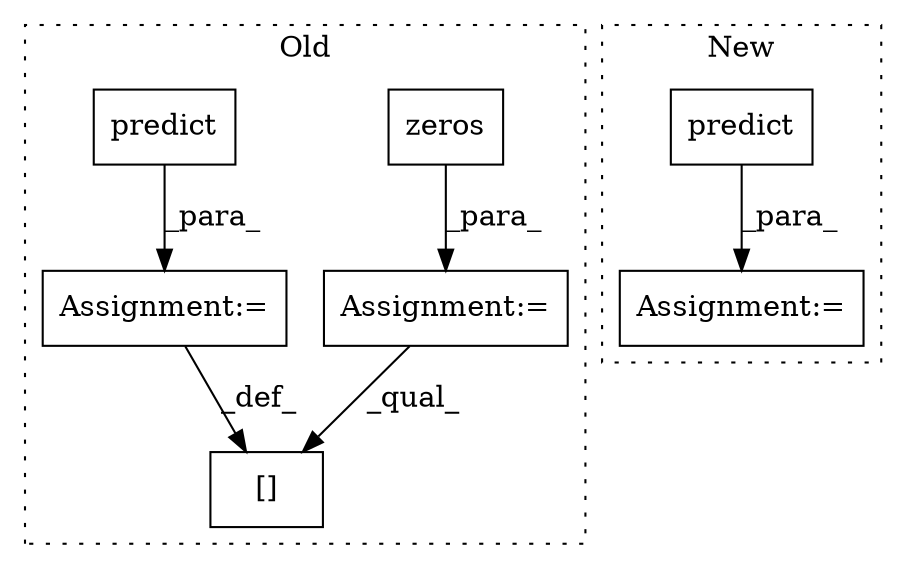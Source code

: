 digraph G {
subgraph cluster0 {
1 [label="zeros" a="32" s="1394,1421" l="6,1" shape="box"];
3 [label="Assignment:=" a="7" s="1387" l="1" shape="box"];
4 [label="[]" a="2" s="1646,1652" l="4,1" shape="box"];
5 [label="predict" a="32" s="1668,1754" l="8,1" shape="box"];
6 [label="Assignment:=" a="7" s="1653" l="1" shape="box"];
label = "Old";
style="dotted";
}
subgraph cluster1 {
2 [label="predict" a="32" s="2454,2466" l="8,1" shape="box"];
7 [label="Assignment:=" a="7" s="2918" l="1" shape="box"];
label = "New";
style="dotted";
}
1 -> 3 [label="_para_"];
2 -> 7 [label="_para_"];
3 -> 4 [label="_qual_"];
5 -> 6 [label="_para_"];
6 -> 4 [label="_def_"];
}